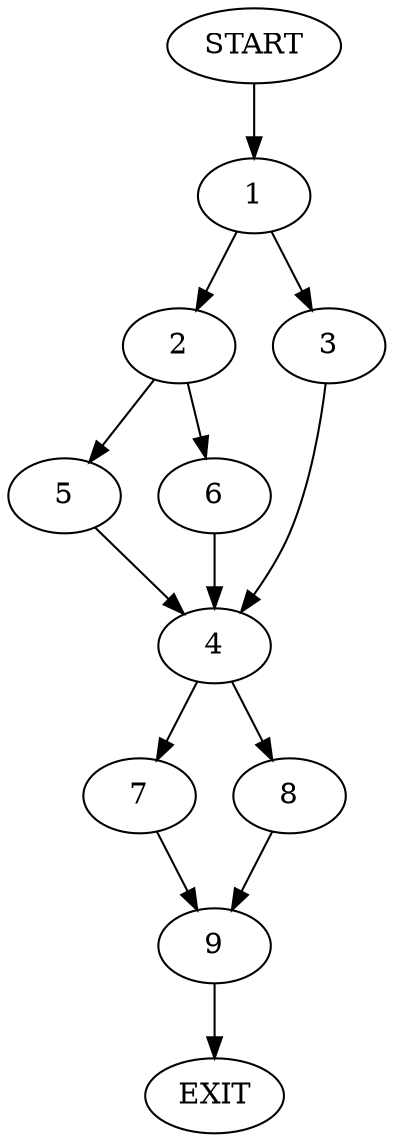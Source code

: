 digraph {
0 [label="START"]
10 [label="EXIT"]
0 -> 1
1 -> 2
1 -> 3
3 -> 4
2 -> 5
2 -> 6
5 -> 4
6 -> 4
4 -> 7
4 -> 8
7 -> 9
8 -> 9
9 -> 10
}
